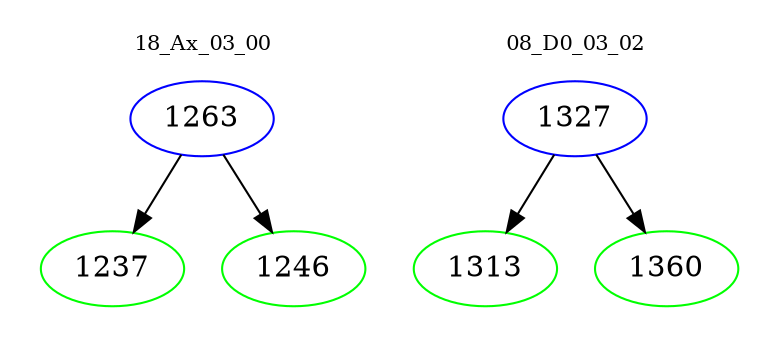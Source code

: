 digraph{
subgraph cluster_0 {
color = white
label = "18_Ax_03_00";
fontsize=10;
T0_1263 [label="1263", color="blue"]
T0_1263 -> T0_1237 [color="black"]
T0_1237 [label="1237", color="green"]
T0_1263 -> T0_1246 [color="black"]
T0_1246 [label="1246", color="green"]
}
subgraph cluster_1 {
color = white
label = "08_D0_03_02";
fontsize=10;
T1_1327 [label="1327", color="blue"]
T1_1327 -> T1_1313 [color="black"]
T1_1313 [label="1313", color="green"]
T1_1327 -> T1_1360 [color="black"]
T1_1360 [label="1360", color="green"]
}
}

